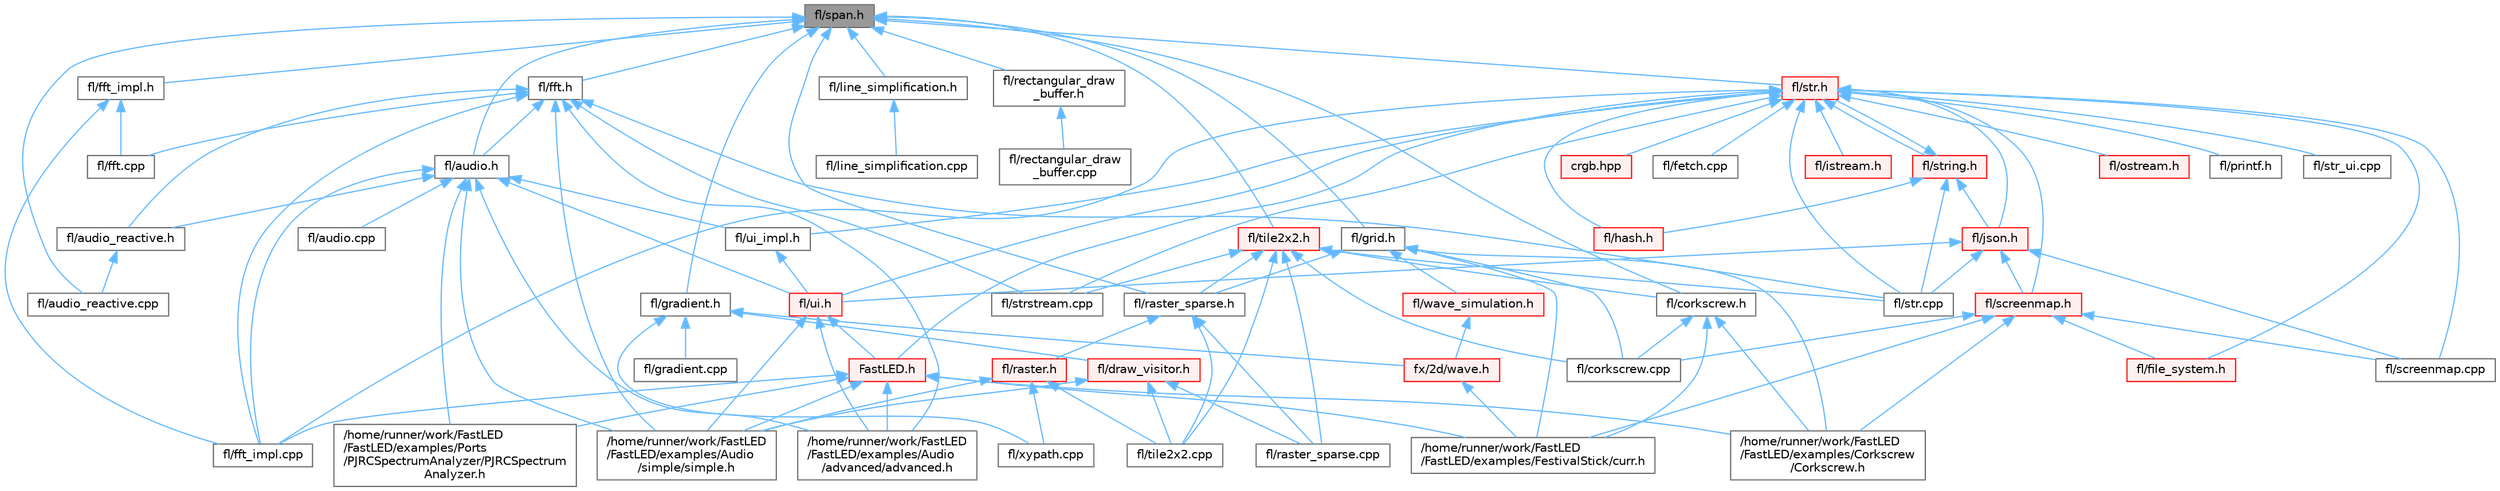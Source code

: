 digraph "fl/span.h"
{
 // INTERACTIVE_SVG=YES
 // LATEX_PDF_SIZE
  bgcolor="transparent";
  edge [fontname=Helvetica,fontsize=10,labelfontname=Helvetica,labelfontsize=10];
  node [fontname=Helvetica,fontsize=10,shape=box,height=0.2,width=0.4];
  Node1 [id="Node000001",label="fl/span.h",height=0.2,width=0.4,color="gray40", fillcolor="grey60", style="filled", fontcolor="black",tooltip=" "];
  Node1 -> Node2 [id="edge1_Node000001_Node000002",dir="back",color="steelblue1",style="solid",tooltip=" "];
  Node2 [id="Node000002",label="fl/audio.h",height=0.2,width=0.4,color="grey40", fillcolor="white", style="filled",URL="$da/d09/audio_8h.html",tooltip=" "];
  Node2 -> Node3 [id="edge2_Node000002_Node000003",dir="back",color="steelblue1",style="solid",tooltip=" "];
  Node3 [id="Node000003",label="/home/runner/work/FastLED\l/FastLED/examples/Audio\l/advanced/advanced.h",height=0.2,width=0.4,color="grey40", fillcolor="white", style="filled",URL="$da/dc7/advanced_8h.html",tooltip=" "];
  Node2 -> Node4 [id="edge3_Node000002_Node000004",dir="back",color="steelblue1",style="solid",tooltip=" "];
  Node4 [id="Node000004",label="/home/runner/work/FastLED\l/FastLED/examples/Audio\l/simple/simple.h",height=0.2,width=0.4,color="grey40", fillcolor="white", style="filled",URL="$db/d49/_audio_2simple_2simple_8h.html",tooltip=" "];
  Node2 -> Node5 [id="edge4_Node000002_Node000005",dir="back",color="steelblue1",style="solid",tooltip=" "];
  Node5 [id="Node000005",label="/home/runner/work/FastLED\l/FastLED/examples/Ports\l/PJRCSpectrumAnalyzer/PJRCSpectrum\lAnalyzer.h",height=0.2,width=0.4,color="grey40", fillcolor="white", style="filled",URL="$de/d2f/_p_j_r_c_spectrum_analyzer_8h.html",tooltip=" "];
  Node2 -> Node6 [id="edge5_Node000002_Node000006",dir="back",color="steelblue1",style="solid",tooltip=" "];
  Node6 [id="Node000006",label="fl/audio.cpp",height=0.2,width=0.4,color="grey40", fillcolor="white", style="filled",URL="$d1/ddc/audio_8cpp.html",tooltip=" "];
  Node2 -> Node7 [id="edge6_Node000002_Node000007",dir="back",color="steelblue1",style="solid",tooltip=" "];
  Node7 [id="Node000007",label="fl/audio_reactive.h",height=0.2,width=0.4,color="grey40", fillcolor="white", style="filled",URL="$d1/d9a/audio__reactive_8h.html",tooltip=" "];
  Node7 -> Node8 [id="edge7_Node000007_Node000008",dir="back",color="steelblue1",style="solid",tooltip=" "];
  Node8 [id="Node000008",label="fl/audio_reactive.cpp",height=0.2,width=0.4,color="grey40", fillcolor="white", style="filled",URL="$d4/d14/audio__reactive_8cpp.html",tooltip=" "];
  Node2 -> Node9 [id="edge8_Node000002_Node000009",dir="back",color="steelblue1",style="solid",tooltip=" "];
  Node9 [id="Node000009",label="fl/fft_impl.cpp",height=0.2,width=0.4,color="grey40", fillcolor="white", style="filled",URL="$d1/dff/fft__impl_8cpp.html",tooltip=" "];
  Node2 -> Node10 [id="edge9_Node000002_Node000010",dir="back",color="steelblue1",style="solid",tooltip=" "];
  Node10 [id="Node000010",label="fl/ui.h",height=0.2,width=0.4,color="red", fillcolor="#FFF0F0", style="filled",URL="$d9/d3b/ui_8h.html",tooltip=" "];
  Node10 -> Node3 [id="edge10_Node000010_Node000003",dir="back",color="steelblue1",style="solid",tooltip=" "];
  Node10 -> Node4 [id="edge11_Node000010_Node000004",dir="back",color="steelblue1",style="solid",tooltip=" "];
  Node10 -> Node26 [id="edge12_Node000010_Node000026",dir="back",color="steelblue1",style="solid",tooltip=" "];
  Node26 [id="Node000026",label="FastLED.h",height=0.2,width=0.4,color="red", fillcolor="#FFF0F0", style="filled",URL="$db/d97/_fast_l_e_d_8h.html",tooltip="central include file for FastLED, defines the CFastLED class/object"];
  Node26 -> Node3 [id="edge13_Node000026_Node000003",dir="back",color="steelblue1",style="solid",tooltip=" "];
  Node26 -> Node4 [id="edge14_Node000026_Node000004",dir="back",color="steelblue1",style="solid",tooltip=" "];
  Node26 -> Node47 [id="edge15_Node000026_Node000047",dir="back",color="steelblue1",style="solid",tooltip=" "];
  Node47 [id="Node000047",label="/home/runner/work/FastLED\l/FastLED/examples/Corkscrew\l/Corkscrew.h",height=0.2,width=0.4,color="grey40", fillcolor="white", style="filled",URL="$df/d40/examples_2_corkscrew_2corkscrew_8h.html",tooltip=" "];
  Node26 -> Node57 [id="edge16_Node000026_Node000057",dir="back",color="steelblue1",style="solid",tooltip=" "];
  Node57 [id="Node000057",label="/home/runner/work/FastLED\l/FastLED/examples/FestivalStick/curr.h",height=0.2,width=0.4,color="grey40", fillcolor="white", style="filled",URL="$d4/d06/curr_8h.html",tooltip=" "];
  Node26 -> Node5 [id="edge17_Node000026_Node000005",dir="back",color="steelblue1",style="solid",tooltip=" "];
  Node26 -> Node9 [id="edge18_Node000026_Node000009",dir="back",color="steelblue1",style="solid",tooltip=" "];
  Node2 -> Node172 [id="edge19_Node000002_Node000172",dir="back",color="steelblue1",style="solid",tooltip=" "];
  Node172 [id="Node000172",label="fl/ui_impl.h",height=0.2,width=0.4,color="grey40", fillcolor="white", style="filled",URL="$d6/dc0/ui__impl_8h.html",tooltip=" "];
  Node172 -> Node10 [id="edge20_Node000172_Node000010",dir="back",color="steelblue1",style="solid",tooltip=" "];
  Node1 -> Node8 [id="edge21_Node000001_Node000008",dir="back",color="steelblue1",style="solid",tooltip=" "];
  Node1 -> Node173 [id="edge22_Node000001_Node000173",dir="back",color="steelblue1",style="solid",tooltip=" "];
  Node173 [id="Node000173",label="fl/corkscrew.h",height=0.2,width=0.4,color="grey40", fillcolor="white", style="filled",URL="$d1/dd4/src_2fl_2corkscrew_8h.html",tooltip="Corkscrew LED strip projection and rendering."];
  Node173 -> Node47 [id="edge23_Node000173_Node000047",dir="back",color="steelblue1",style="solid",tooltip=" "];
  Node173 -> Node57 [id="edge24_Node000173_Node000057",dir="back",color="steelblue1",style="solid",tooltip=" "];
  Node173 -> Node174 [id="edge25_Node000173_Node000174",dir="back",color="steelblue1",style="solid",tooltip=" "];
  Node174 [id="Node000174",label="fl/corkscrew.cpp",height=0.2,width=0.4,color="grey40", fillcolor="white", style="filled",URL="$d3/d9b/corkscrew_8cpp.html",tooltip=" "];
  Node1 -> Node175 [id="edge26_Node000001_Node000175",dir="back",color="steelblue1",style="solid",tooltip=" "];
  Node175 [id="Node000175",label="fl/fft.h",height=0.2,width=0.4,color="grey40", fillcolor="white", style="filled",URL="$d7/d76/fft_8h.html",tooltip=" "];
  Node175 -> Node3 [id="edge27_Node000175_Node000003",dir="back",color="steelblue1",style="solid",tooltip=" "];
  Node175 -> Node4 [id="edge28_Node000175_Node000004",dir="back",color="steelblue1",style="solid",tooltip=" "];
  Node175 -> Node2 [id="edge29_Node000175_Node000002",dir="back",color="steelblue1",style="solid",tooltip=" "];
  Node175 -> Node7 [id="edge30_Node000175_Node000007",dir="back",color="steelblue1",style="solid",tooltip=" "];
  Node175 -> Node176 [id="edge31_Node000175_Node000176",dir="back",color="steelblue1",style="solid",tooltip=" "];
  Node176 [id="Node000176",label="fl/fft.cpp",height=0.2,width=0.4,color="grey40", fillcolor="white", style="filled",URL="$db/d03/fft_8cpp.html",tooltip=" "];
  Node175 -> Node9 [id="edge32_Node000175_Node000009",dir="back",color="steelblue1",style="solid",tooltip=" "];
  Node175 -> Node177 [id="edge33_Node000175_Node000177",dir="back",color="steelblue1",style="solid",tooltip=" "];
  Node177 [id="Node000177",label="fl/str.cpp",height=0.2,width=0.4,color="grey40", fillcolor="white", style="filled",URL="$d1/d1f/str_8cpp.html",tooltip=" "];
  Node175 -> Node178 [id="edge34_Node000175_Node000178",dir="back",color="steelblue1",style="solid",tooltip=" "];
  Node178 [id="Node000178",label="fl/strstream.cpp",height=0.2,width=0.4,color="grey40", fillcolor="white", style="filled",URL="$d3/d80/strstream_8cpp.html",tooltip=" "];
  Node1 -> Node179 [id="edge35_Node000001_Node000179",dir="back",color="steelblue1",style="solid",tooltip=" "];
  Node179 [id="Node000179",label="fl/fft_impl.h",height=0.2,width=0.4,color="grey40", fillcolor="white", style="filled",URL="$df/d73/fft__impl_8h.html",tooltip=" "];
  Node179 -> Node176 [id="edge36_Node000179_Node000176",dir="back",color="steelblue1",style="solid",tooltip=" "];
  Node179 -> Node9 [id="edge37_Node000179_Node000009",dir="back",color="steelblue1",style="solid",tooltip=" "];
  Node1 -> Node180 [id="edge38_Node000001_Node000180",dir="back",color="steelblue1",style="solid",tooltip=" "];
  Node180 [id="Node000180",label="fl/gradient.h",height=0.2,width=0.4,color="grey40", fillcolor="white", style="filled",URL="$db/dfe/gradient_8h.html",tooltip=" "];
  Node180 -> Node181 [id="edge39_Node000180_Node000181",dir="back",color="steelblue1",style="solid",tooltip=" "];
  Node181 [id="Node000181",label="fl/draw_visitor.h",height=0.2,width=0.4,color="red", fillcolor="#FFF0F0", style="filled",URL="$d0/d4f/draw__visitor_8h.html",tooltip=" "];
  Node181 -> Node4 [id="edge40_Node000181_Node000004",dir="back",color="steelblue1",style="solid",tooltip=" "];
  Node181 -> Node182 [id="edge41_Node000181_Node000182",dir="back",color="steelblue1",style="solid",tooltip=" "];
  Node182 [id="Node000182",label="fl/raster_sparse.cpp",height=0.2,width=0.4,color="grey40", fillcolor="white", style="filled",URL="$d7/d58/raster__sparse_8cpp.html",tooltip=" "];
  Node181 -> Node183 [id="edge42_Node000181_Node000183",dir="back",color="steelblue1",style="solid",tooltip=" "];
  Node183 [id="Node000183",label="fl/tile2x2.cpp",height=0.2,width=0.4,color="grey40", fillcolor="white", style="filled",URL="$db/d15/tile2x2_8cpp.html",tooltip=" "];
  Node180 -> Node184 [id="edge43_Node000180_Node000184",dir="back",color="steelblue1",style="solid",tooltip=" "];
  Node184 [id="Node000184",label="fl/gradient.cpp",height=0.2,width=0.4,color="grey40", fillcolor="white", style="filled",URL="$d3/d77/gradient_8cpp.html",tooltip=" "];
  Node180 -> Node185 [id="edge44_Node000180_Node000185",dir="back",color="steelblue1",style="solid",tooltip=" "];
  Node185 [id="Node000185",label="fl/xypath.cpp",height=0.2,width=0.4,color="grey40", fillcolor="white", style="filled",URL="$d4/d78/xypath_8cpp.html",tooltip=" "];
  Node180 -> Node159 [id="edge45_Node000180_Node000159",dir="back",color="steelblue1",style="solid",tooltip=" "];
  Node159 [id="Node000159",label="fx/2d/wave.h",height=0.2,width=0.4,color="red", fillcolor="#FFF0F0", style="filled",URL="$de/de9/src_2fx_22d_2wave_8h.html",tooltip=" "];
  Node159 -> Node57 [id="edge46_Node000159_Node000057",dir="back",color="steelblue1",style="solid",tooltip=" "];
  Node1 -> Node186 [id="edge47_Node000001_Node000186",dir="back",color="steelblue1",style="solid",tooltip=" "];
  Node186 [id="Node000186",label="fl/grid.h",height=0.2,width=0.4,color="grey40", fillcolor="white", style="filled",URL="$da/d15/grid_8h.html",tooltip=" "];
  Node186 -> Node47 [id="edge48_Node000186_Node000047",dir="back",color="steelblue1",style="solid",tooltip=" "];
  Node186 -> Node57 [id="edge49_Node000186_Node000057",dir="back",color="steelblue1",style="solid",tooltip=" "];
  Node186 -> Node174 [id="edge50_Node000186_Node000174",dir="back",color="steelblue1",style="solid",tooltip=" "];
  Node186 -> Node187 [id="edge51_Node000186_Node000187",dir="back",color="steelblue1",style="solid",tooltip=" "];
  Node187 [id="Node000187",label="fl/raster_sparse.h",height=0.2,width=0.4,color="grey40", fillcolor="white", style="filled",URL="$d4/df9/raster__sparse_8h.html",tooltip=" "];
  Node187 -> Node188 [id="edge52_Node000187_Node000188",dir="back",color="steelblue1",style="solid",tooltip=" "];
  Node188 [id="Node000188",label="fl/raster.h",height=0.2,width=0.4,color="red", fillcolor="#FFF0F0", style="filled",URL="$d1/d1e/raster_8h.html",tooltip=" "];
  Node188 -> Node4 [id="edge53_Node000188_Node000004",dir="back",color="steelblue1",style="solid",tooltip=" "];
  Node188 -> Node183 [id="edge54_Node000188_Node000183",dir="back",color="steelblue1",style="solid",tooltip=" "];
  Node188 -> Node185 [id="edge55_Node000188_Node000185",dir="back",color="steelblue1",style="solid",tooltip=" "];
  Node187 -> Node182 [id="edge56_Node000187_Node000182",dir="back",color="steelblue1",style="solid",tooltip=" "];
  Node187 -> Node183 [id="edge57_Node000187_Node000183",dir="back",color="steelblue1",style="solid",tooltip=" "];
  Node186 -> Node190 [id="edge58_Node000186_Node000190",dir="back",color="steelblue1",style="solid",tooltip=" "];
  Node190 [id="Node000190",label="fl/wave_simulation.h",height=0.2,width=0.4,color="red", fillcolor="#FFF0F0", style="filled",URL="$dc/d36/wave__simulation_8h.html",tooltip=" "];
  Node190 -> Node159 [id="edge59_Node000190_Node000159",dir="back",color="steelblue1",style="solid",tooltip=" "];
  Node1 -> Node192 [id="edge60_Node000001_Node000192",dir="back",color="steelblue1",style="solid",tooltip=" "];
  Node192 [id="Node000192",label="fl/line_simplification.h",height=0.2,width=0.4,color="grey40", fillcolor="white", style="filled",URL="$d8/da7/line__simplification_8h.html",tooltip=" "];
  Node192 -> Node193 [id="edge61_Node000192_Node000193",dir="back",color="steelblue1",style="solid",tooltip=" "];
  Node193 [id="Node000193",label="fl/line_simplification.cpp",height=0.2,width=0.4,color="grey40", fillcolor="white", style="filled",URL="$de/ddb/line__simplification_8cpp.html",tooltip=" "];
  Node1 -> Node187 [id="edge62_Node000001_Node000187",dir="back",color="steelblue1",style="solid",tooltip=" "];
  Node1 -> Node194 [id="edge63_Node000001_Node000194",dir="back",color="steelblue1",style="solid",tooltip=" "];
  Node194 [id="Node000194",label="fl/rectangular_draw\l_buffer.h",height=0.2,width=0.4,color="grey40", fillcolor="white", style="filled",URL="$d9/df3/rectangular__draw__buffer_8h.html",tooltip=" "];
  Node194 -> Node195 [id="edge64_Node000194_Node000195",dir="back",color="steelblue1",style="solid",tooltip=" "];
  Node195 [id="Node000195",label="fl/rectangular_draw\l_buffer.cpp",height=0.2,width=0.4,color="grey40", fillcolor="white", style="filled",URL="$d3/d8d/rectangular__draw__buffer_8cpp.html",tooltip=" "];
  Node1 -> Node196 [id="edge65_Node000001_Node000196",dir="back",color="steelblue1",style="solid",tooltip=" "];
  Node196 [id="Node000196",label="fl/str.h",height=0.2,width=0.4,color="red", fillcolor="#FFF0F0", style="filled",URL="$d1/d93/str_8h.html",tooltip=" "];
  Node196 -> Node26 [id="edge66_Node000196_Node000026",dir="back",color="steelblue1",style="solid",tooltip=" "];
  Node196 -> Node149 [id="edge67_Node000196_Node000149",dir="back",color="steelblue1",style="solid",tooltip=" "];
  Node149 [id="Node000149",label="crgb.hpp",height=0.2,width=0.4,color="red", fillcolor="#FFF0F0", style="filled",URL="$d0/d4b/crgb_8hpp.html",tooltip="Defines utility functions for the red, green, and blue (RGB) pixel struct."];
  Node196 -> Node197 [id="edge68_Node000196_Node000197",dir="back",color="steelblue1",style="solid",tooltip=" "];
  Node197 [id="Node000197",label="fl/fetch.cpp",height=0.2,width=0.4,color="grey40", fillcolor="white", style="filled",URL="$d9/ddd/fetch_8cpp.html",tooltip=" "];
  Node196 -> Node9 [id="edge69_Node000196_Node000009",dir="back",color="steelblue1",style="solid",tooltip=" "];
  Node196 -> Node198 [id="edge70_Node000196_Node000198",dir="back",color="steelblue1",style="solid",tooltip=" "];
  Node198 [id="Node000198",label="fl/file_system.h",height=0.2,width=0.4,color="red", fillcolor="#FFF0F0", style="filled",URL="$d6/d8d/file__system_8h.html",tooltip=" "];
  Node196 -> Node207 [id="edge71_Node000196_Node000207",dir="back",color="steelblue1",style="solid",tooltip=" "];
  Node207 [id="Node000207",label="fl/hash.h",height=0.2,width=0.4,color="red", fillcolor="#FFF0F0", style="filled",URL="$db/dfb/hash_8h.html",tooltip=" "];
  Node196 -> Node223 [id="edge72_Node000196_Node000223",dir="back",color="steelblue1",style="solid",tooltip=" "];
  Node223 [id="Node000223",label="fl/istream.h",height=0.2,width=0.4,color="red", fillcolor="#FFF0F0", style="filled",URL="$db/dc9/istream_8h.html",tooltip=" "];
  Node196 -> Node214 [id="edge73_Node000196_Node000214",dir="back",color="steelblue1",style="solid",tooltip=" "];
  Node214 [id="Node000214",label="fl/json.h",height=0.2,width=0.4,color="red", fillcolor="#FFF0F0", style="filled",URL="$d7/d91/fl_2json_8h.html",tooltip="FastLED's Elegant JSON Library: fl::Json"];
  Node214 -> Node216 [id="edge74_Node000214_Node000216",dir="back",color="steelblue1",style="solid",tooltip=" "];
  Node216 [id="Node000216",label="fl/screenmap.cpp",height=0.2,width=0.4,color="grey40", fillcolor="white", style="filled",URL="$d9/d6f/screenmap_8cpp.html",tooltip=" "];
  Node214 -> Node217 [id="edge75_Node000214_Node000217",dir="back",color="steelblue1",style="solid",tooltip=" "];
  Node217 [id="Node000217",label="fl/screenmap.h",height=0.2,width=0.4,color="red", fillcolor="#FFF0F0", style="filled",URL="$d7/d97/screenmap_8h.html",tooltip=" "];
  Node217 -> Node47 [id="edge76_Node000217_Node000047",dir="back",color="steelblue1",style="solid",tooltip=" "];
  Node217 -> Node57 [id="edge77_Node000217_Node000057",dir="back",color="steelblue1",style="solid",tooltip=" "];
  Node217 -> Node174 [id="edge78_Node000217_Node000174",dir="back",color="steelblue1",style="solid",tooltip=" "];
  Node217 -> Node198 [id="edge79_Node000217_Node000198",dir="back",color="steelblue1",style="solid",tooltip=" "];
  Node217 -> Node216 [id="edge80_Node000217_Node000216",dir="back",color="steelblue1",style="solid",tooltip=" "];
  Node214 -> Node177 [id="edge81_Node000214_Node000177",dir="back",color="steelblue1",style="solid",tooltip=" "];
  Node214 -> Node10 [id="edge82_Node000214_Node000010",dir="back",color="steelblue1",style="solid",tooltip=" "];
  Node196 -> Node226 [id="edge83_Node000196_Node000226",dir="back",color="steelblue1",style="solid",tooltip=" "];
  Node226 [id="Node000226",label="fl/ostream.h",height=0.2,width=0.4,color="red", fillcolor="#FFF0F0", style="filled",URL="$dc/d64/ostream_8h.html",tooltip=" "];
  Node196 -> Node228 [id="edge84_Node000196_Node000228",dir="back",color="steelblue1",style="solid",tooltip=" "];
  Node228 [id="Node000228",label="fl/printf.h",height=0.2,width=0.4,color="grey40", fillcolor="white", style="filled",URL="$d3/d6b/printf_8h.html",tooltip=" "];
  Node196 -> Node216 [id="edge85_Node000196_Node000216",dir="back",color="steelblue1",style="solid",tooltip=" "];
  Node196 -> Node217 [id="edge86_Node000196_Node000217",dir="back",color="steelblue1",style="solid",tooltip=" "];
  Node196 -> Node177 [id="edge87_Node000196_Node000177",dir="back",color="steelblue1",style="solid",tooltip=" "];
  Node196 -> Node229 [id="edge88_Node000196_Node000229",dir="back",color="steelblue1",style="solid",tooltip=" "];
  Node229 [id="Node000229",label="fl/str_ui.cpp",height=0.2,width=0.4,color="grey40", fillcolor="white", style="filled",URL="$da/d80/str__ui_8cpp.html",tooltip=" "];
  Node196 -> Node230 [id="edge89_Node000196_Node000230",dir="back",color="steelblue1",style="solid",tooltip=" "];
  Node230 [id="Node000230",label="fl/string.h",height=0.2,width=0.4,color="red", fillcolor="#FFF0F0", style="filled",URL="$da/d66/string_8h.html",tooltip=" "];
  Node230 -> Node207 [id="edge90_Node000230_Node000207",dir="back",color="steelblue1",style="solid",tooltip=" "];
  Node230 -> Node214 [id="edge91_Node000230_Node000214",dir="back",color="steelblue1",style="solid",tooltip=" "];
  Node230 -> Node177 [id="edge92_Node000230_Node000177",dir="back",color="steelblue1",style="solid",tooltip=" "];
  Node230 -> Node196 [id="edge93_Node000230_Node000196",dir="back",color="steelblue1",style="solid",tooltip=" "];
  Node196 -> Node178 [id="edge94_Node000196_Node000178",dir="back",color="steelblue1",style="solid",tooltip=" "];
  Node196 -> Node10 [id="edge95_Node000196_Node000010",dir="back",color="steelblue1",style="solid",tooltip=" "];
  Node196 -> Node172 [id="edge96_Node000196_Node000172",dir="back",color="steelblue1",style="solid",tooltip=" "];
  Node1 -> Node256 [id="edge97_Node000001_Node000256",dir="back",color="steelblue1",style="solid",tooltip=" "];
  Node256 [id="Node000256",label="fl/tile2x2.h",height=0.2,width=0.4,color="red", fillcolor="#FFF0F0", style="filled",URL="$d2/db4/tile2x2_8h.html",tooltip=" "];
  Node256 -> Node174 [id="edge98_Node000256_Node000174",dir="back",color="steelblue1",style="solid",tooltip=" "];
  Node256 -> Node173 [id="edge99_Node000256_Node000173",dir="back",color="steelblue1",style="solid",tooltip=" "];
  Node256 -> Node182 [id="edge100_Node000256_Node000182",dir="back",color="steelblue1",style="solid",tooltip=" "];
  Node256 -> Node187 [id="edge101_Node000256_Node000187",dir="back",color="steelblue1",style="solid",tooltip=" "];
  Node256 -> Node177 [id="edge102_Node000256_Node000177",dir="back",color="steelblue1",style="solid",tooltip=" "];
  Node256 -> Node178 [id="edge103_Node000256_Node000178",dir="back",color="steelblue1",style="solid",tooltip=" "];
  Node256 -> Node183 [id="edge104_Node000256_Node000183",dir="back",color="steelblue1",style="solid",tooltip=" "];
}
